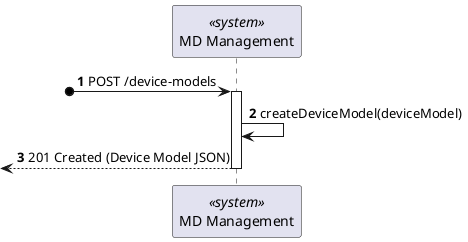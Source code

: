 @startuml process-view
autonumber
participant SYS as "MD Management" <<system>>

?o-> SYS : POST /device-models
activate SYS

SYS -> SYS : createDeviceModel(deviceModel)
<-- SYS : 201 Created (Device Model JSON)
deactivate SYS

@enduml
